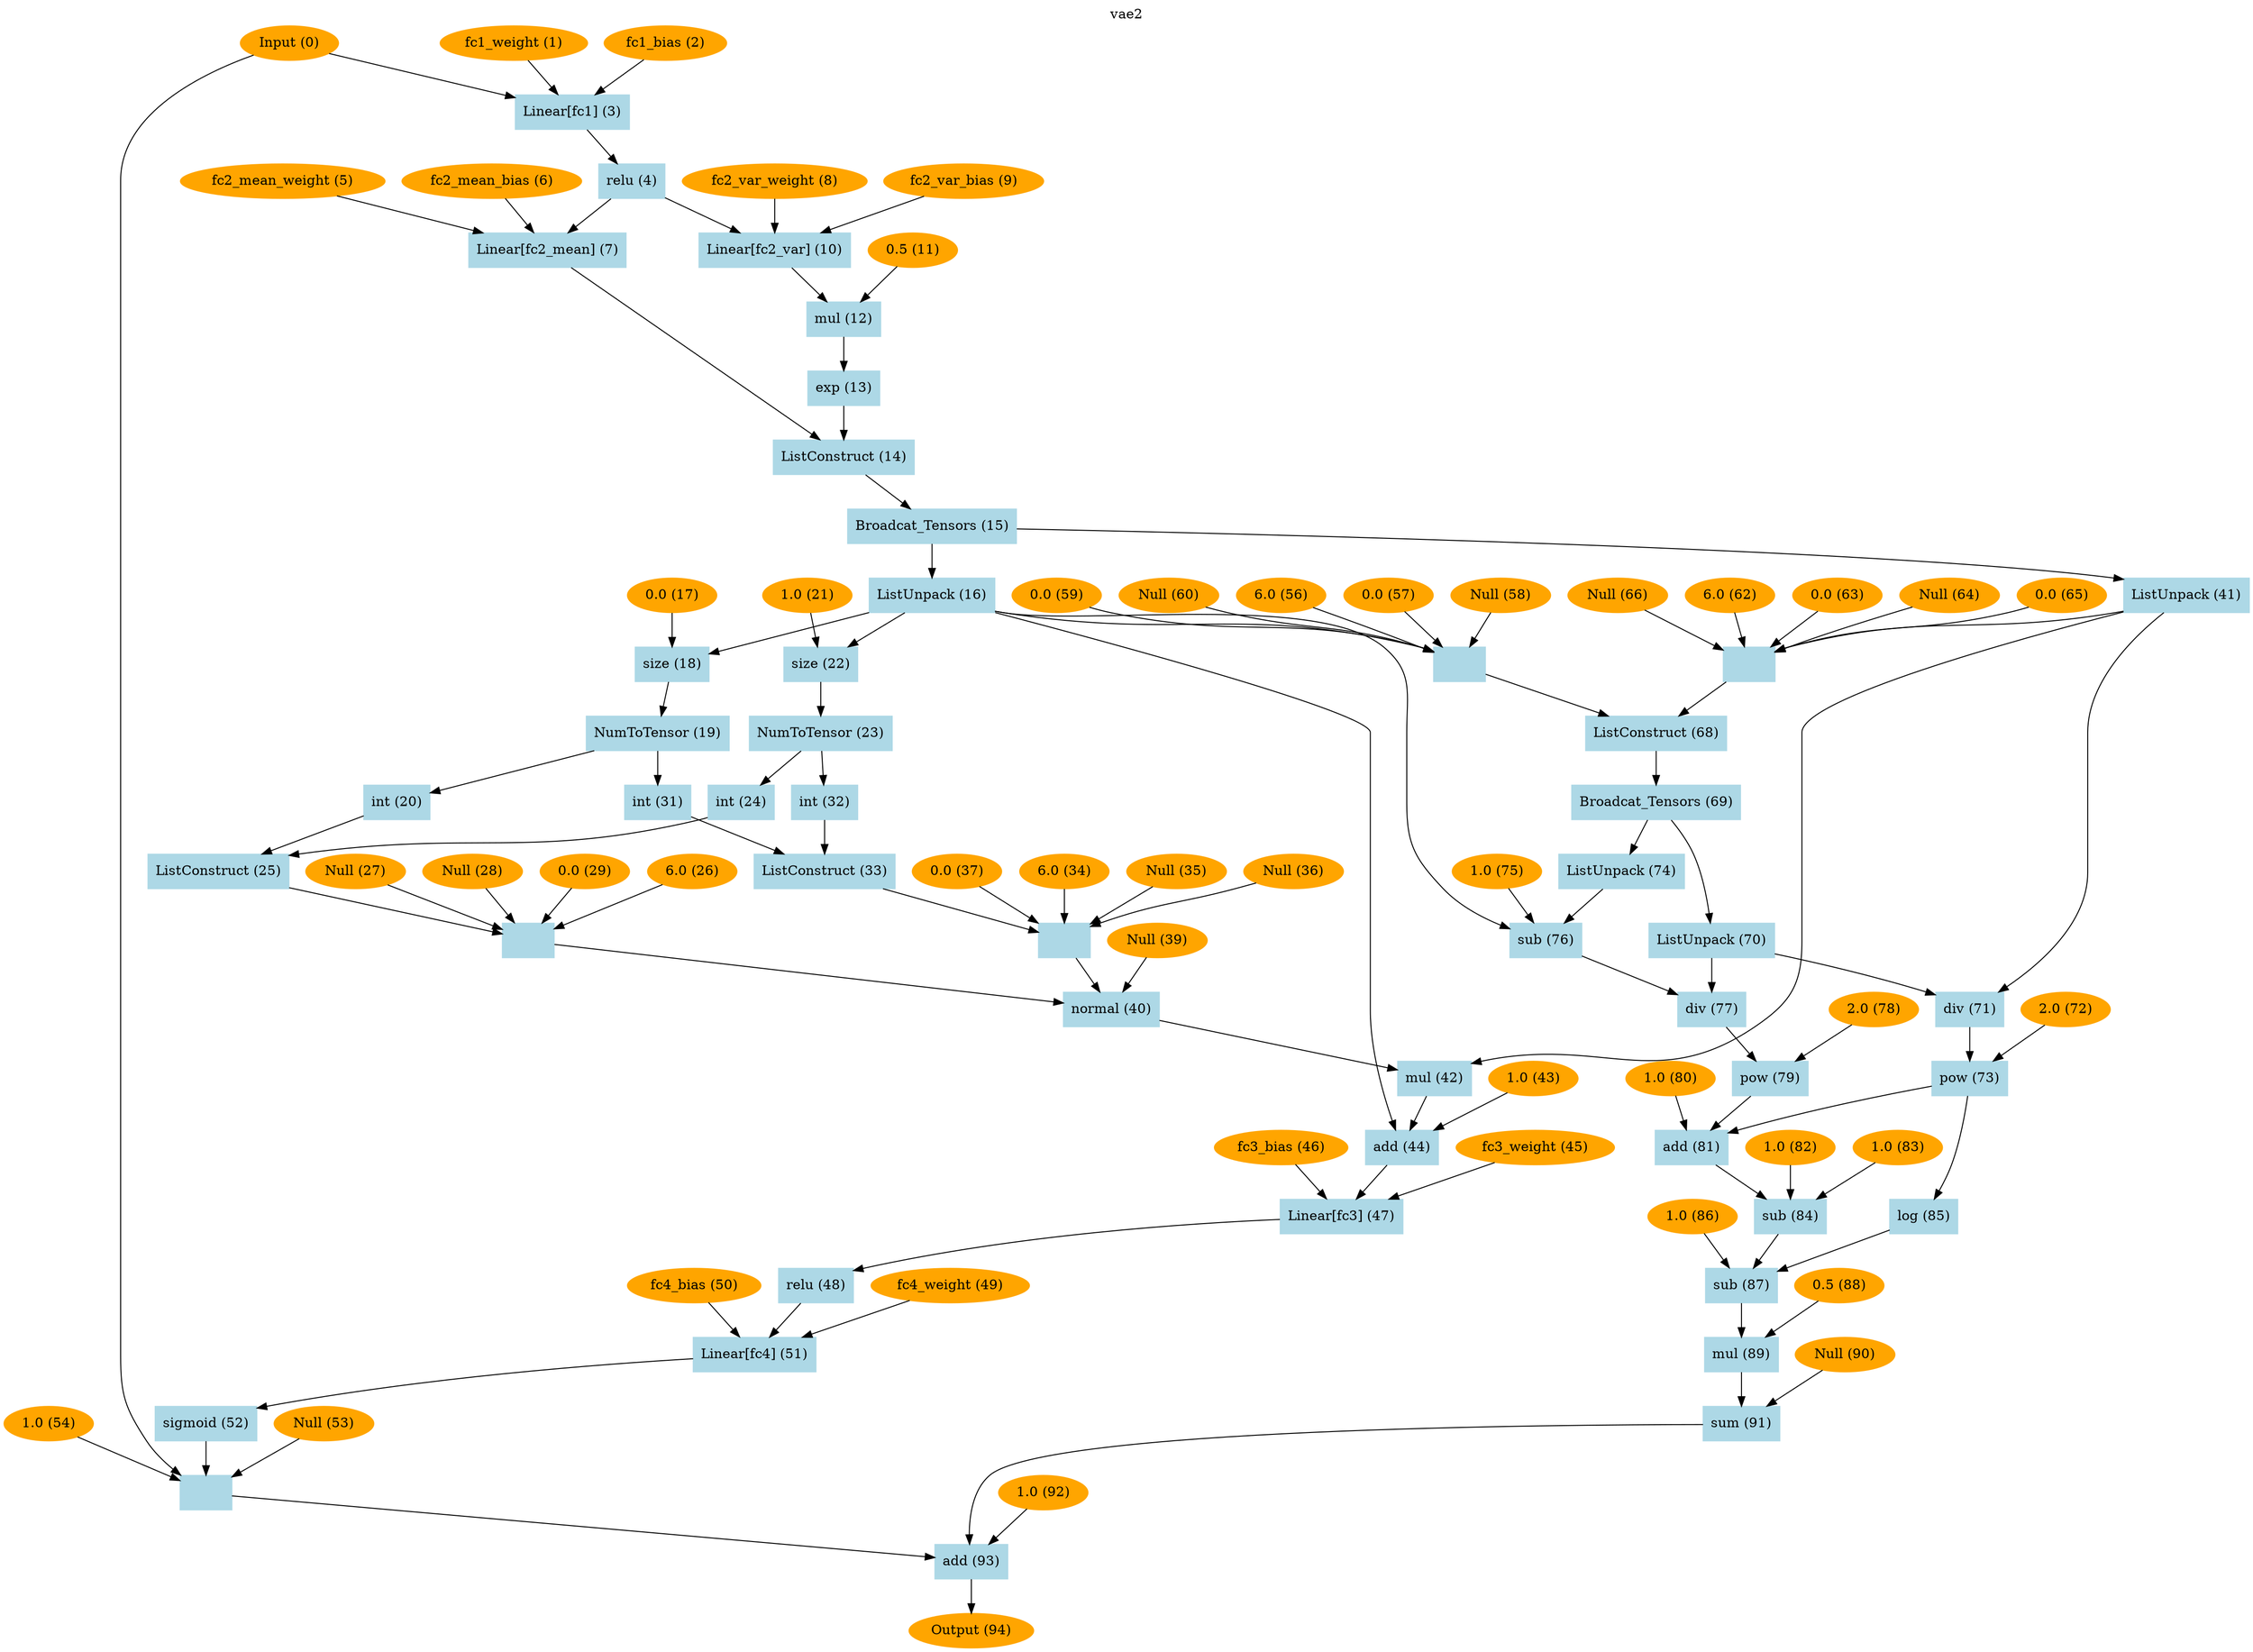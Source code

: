 digraph g{
graph[label=vae2, labelloc="t"];
1 [label="Input (0)", color=orange, style=filled]
2 [label="fc1_weight (1)", color=orange, style=filled]
3 [label="fc1_bias (2)", color=orange, style=filled]
4 [label="Linear[fc1] (3)", color=lightblue, style=filled, shape=box]
1 -> 4
2 -> 4
3 -> 4
5 [label="relu (4)", color=lightblue, style=filled, shape=box]
4 -> 5
6 [label="fc2_mean_weight (5)", color=orange, style=filled]
7 [label="fc2_mean_bias (6)", color=orange, style=filled]
8 [label="Linear[fc2_mean] (7)", color=lightblue, style=filled, shape=box]
5 -> 8
6 -> 8
7 -> 8
9 [label="fc2_var_weight (8)", color=orange, style=filled]
10 [label="fc2_var_bias (9)", color=orange, style=filled]
11 [label="Linear[fc2_var] (10)", color=lightblue, style=filled, shape=box]
5 -> 11
9 -> 11
10 -> 11
12 [label="0.5 (11)", color=orange, style=filled]
13 [label="mul (12)", color=lightblue, style=filled, shape=box]
11 -> 13
12 -> 13
14 [label="exp (13)", color=lightblue, style=filled, shape=box]
13 -> 14
15 [label="ListConstruct (14)", color=lightblue, style=filled, shape=box]
8 -> 15
14 -> 15
16 [label="Broadcat_Tensors (15)", color=lightblue, style=filled, shape=box]
15 -> 16
17 [label="ListUnpack (16)", color=lightblue, style=filled, shape=box]
16 -> 17
18 [label="0.0 (17)", color=orange, style=filled]
19 [label="size (18)", color=lightblue, style=filled, shape=box]
17 -> 19
18 -> 19
20 [label="NumToTensor (19)", color=lightblue, style=filled, shape=box]
19 -> 20
21 [label="int (20)", color=lightblue, style=filled, shape=box]
20 -> 21
22 [label="1.0 (21)", color=orange, style=filled]
23 [label="size (22)", color=lightblue, style=filled, shape=box]
17 -> 23
22 -> 23
24 [label="NumToTensor (23)", color=lightblue, style=filled, shape=box]
23 -> 24
25 [label="int (24)", color=lightblue, style=filled, shape=box]
24 -> 25
26 [label="ListConstruct (25)", color=lightblue, style=filled, shape=box]
21 -> 26
25 -> 26
27 [label="6.0 (26)", color=orange, style=filled]
28 [label="Null (27)", color=orange, style=filled]
29 [label="Null (28)", color=orange, style=filled]
30 [label="0.0 (29)", color=orange, style=filled]
31 [label=" ", color=lightblue, style=filled, shape=box]
26 -> 31
27 -> 31
28 -> 31
29 -> 31
30 -> 31
32 [label="int (31)", color=lightblue, style=filled, shape=box]
20 -> 32
33 [label="int (32)", color=lightblue, style=filled, shape=box]
24 -> 33
34 [label="ListConstruct (33)", color=lightblue, style=filled, shape=box]
32 -> 34
33 -> 34
35 [label="6.0 (34)", color=orange, style=filled]
36 [label="Null (35)", color=orange, style=filled]
37 [label="Null (36)", color=orange, style=filled]
38 [label="0.0 (37)", color=orange, style=filled]
39 [label=" ", color=lightblue, style=filled, shape=box]
34 -> 39
35 -> 39
36 -> 39
37 -> 39
38 -> 39
40 [label="Null (39)", color=orange, style=filled]
41 [label="normal (40)", color=lightblue, style=filled, shape=box]
31 -> 41
39 -> 41
40 -> 41
42 [label="ListUnpack (41)", color=lightblue, style=filled, shape=box]
16 -> 42
43 [label="mul (42)", color=lightblue, style=filled, shape=box]
41 -> 43
42 -> 43
44 [label="1.0 (43)", color=orange, style=filled]
45 [label="add (44)", color=lightblue, style=filled, shape=box]
17 -> 45
43 -> 45
44 -> 45
46 [label="fc3_weight (45)", color=orange, style=filled]
47 [label="fc3_bias (46)", color=orange, style=filled]
48 [label="Linear[fc3] (47)", color=lightblue, style=filled, shape=box]
45 -> 48
46 -> 48
47 -> 48
49 [label="relu (48)", color=lightblue, style=filled, shape=box]
48 -> 49
50 [label="fc4_weight (49)", color=orange, style=filled]
51 [label="fc4_bias (50)", color=orange, style=filled]
52 [label="Linear[fc4] (51)", color=lightblue, style=filled, shape=box]
49 -> 52
50 -> 52
51 -> 52
53 [label="sigmoid (52)", color=lightblue, style=filled, shape=box]
52 -> 53
54 [label="Null (53)", color=orange, style=filled]
55 [label="1.0 (54)", color=orange, style=filled]
56 [label=" ", color=lightblue, style=filled, shape=box]
53 -> 56
1 -> 56
54 -> 56
55 -> 56
57 [label="6.0 (56)", color=orange, style=filled]
58 [label="0.0 (57)", color=orange, style=filled]
59 [label="Null (58)", color=orange, style=filled]
60 [label="0.0 (59)", color=orange, style=filled]
61 [label="Null (60)", color=orange, style=filled]
62 [label=" ", color=lightblue, style=filled, shape=box]
17 -> 62
57 -> 62
58 -> 62
59 -> 62
60 -> 62
61 -> 62
63 [label="6.0 (62)", color=orange, style=filled]
64 [label="0.0 (63)", color=orange, style=filled]
65 [label="Null (64)", color=orange, style=filled]
66 [label="0.0 (65)", color=orange, style=filled]
67 [label="Null (66)", color=orange, style=filled]
68 [label=" ", color=lightblue, style=filled, shape=box]
42 -> 68
63 -> 68
64 -> 68
65 -> 68
66 -> 68
67 -> 68
69 [label="ListConstruct (68)", color=lightblue, style=filled, shape=box]
62 -> 69
68 -> 69
70 [label="Broadcat_Tensors (69)", color=lightblue, style=filled, shape=box]
69 -> 70
71 [label="ListUnpack (70)", color=lightblue, style=filled, shape=box]
70 -> 71
72 [label="div (71)", color=lightblue, style=filled, shape=box]
42 -> 72
71 -> 72
73 [label="2.0 (72)", color=orange, style=filled]
74 [label="pow (73)", color=lightblue, style=filled, shape=box]
72 -> 74
73 -> 74
75 [label="ListUnpack (74)", color=lightblue, style=filled, shape=box]
70 -> 75
76 [label="1.0 (75)", color=orange, style=filled]
77 [label="sub (76)", color=lightblue, style=filled, shape=box]
17 -> 77
75 -> 77
76 -> 77
78 [label="div (77)", color=lightblue, style=filled, shape=box]
77 -> 78
71 -> 78
79 [label="2.0 (78)", color=orange, style=filled]
80 [label="pow (79)", color=lightblue, style=filled, shape=box]
78 -> 80
79 -> 80
81 [label="1.0 (80)", color=orange, style=filled]
82 [label="add (81)", color=lightblue, style=filled, shape=box]
74 -> 82
80 -> 82
81 -> 82
83 [label="1.0 (82)", color=orange, style=filled]
84 [label="1.0 (83)", color=orange, style=filled]
85 [label="sub (84)", color=lightblue, style=filled, shape=box]
82 -> 85
83 -> 85
84 -> 85
86 [label="log (85)", color=lightblue, style=filled, shape=box]
74 -> 86
87 [label="1.0 (86)", color=orange, style=filled]
88 [label="sub (87)", color=lightblue, style=filled, shape=box]
85 -> 88
86 -> 88
87 -> 88
89 [label="0.5 (88)", color=orange, style=filled]
90 [label="mul (89)", color=lightblue, style=filled, shape=box]
88 -> 90
89 -> 90
91 [label="Null (90)", color=orange, style=filled]
92 [label="sum (91)", color=lightblue, style=filled, shape=box]
90 -> 92
91 -> 92
93 [label="1.0 (92)", color=orange, style=filled]
94 [label="add (93)", color=lightblue, style=filled, shape=box]
56 -> 94
92 -> 94
93 -> 94
95 [label="Output (94)", color=orange, style=filled]
94 -> 95
}